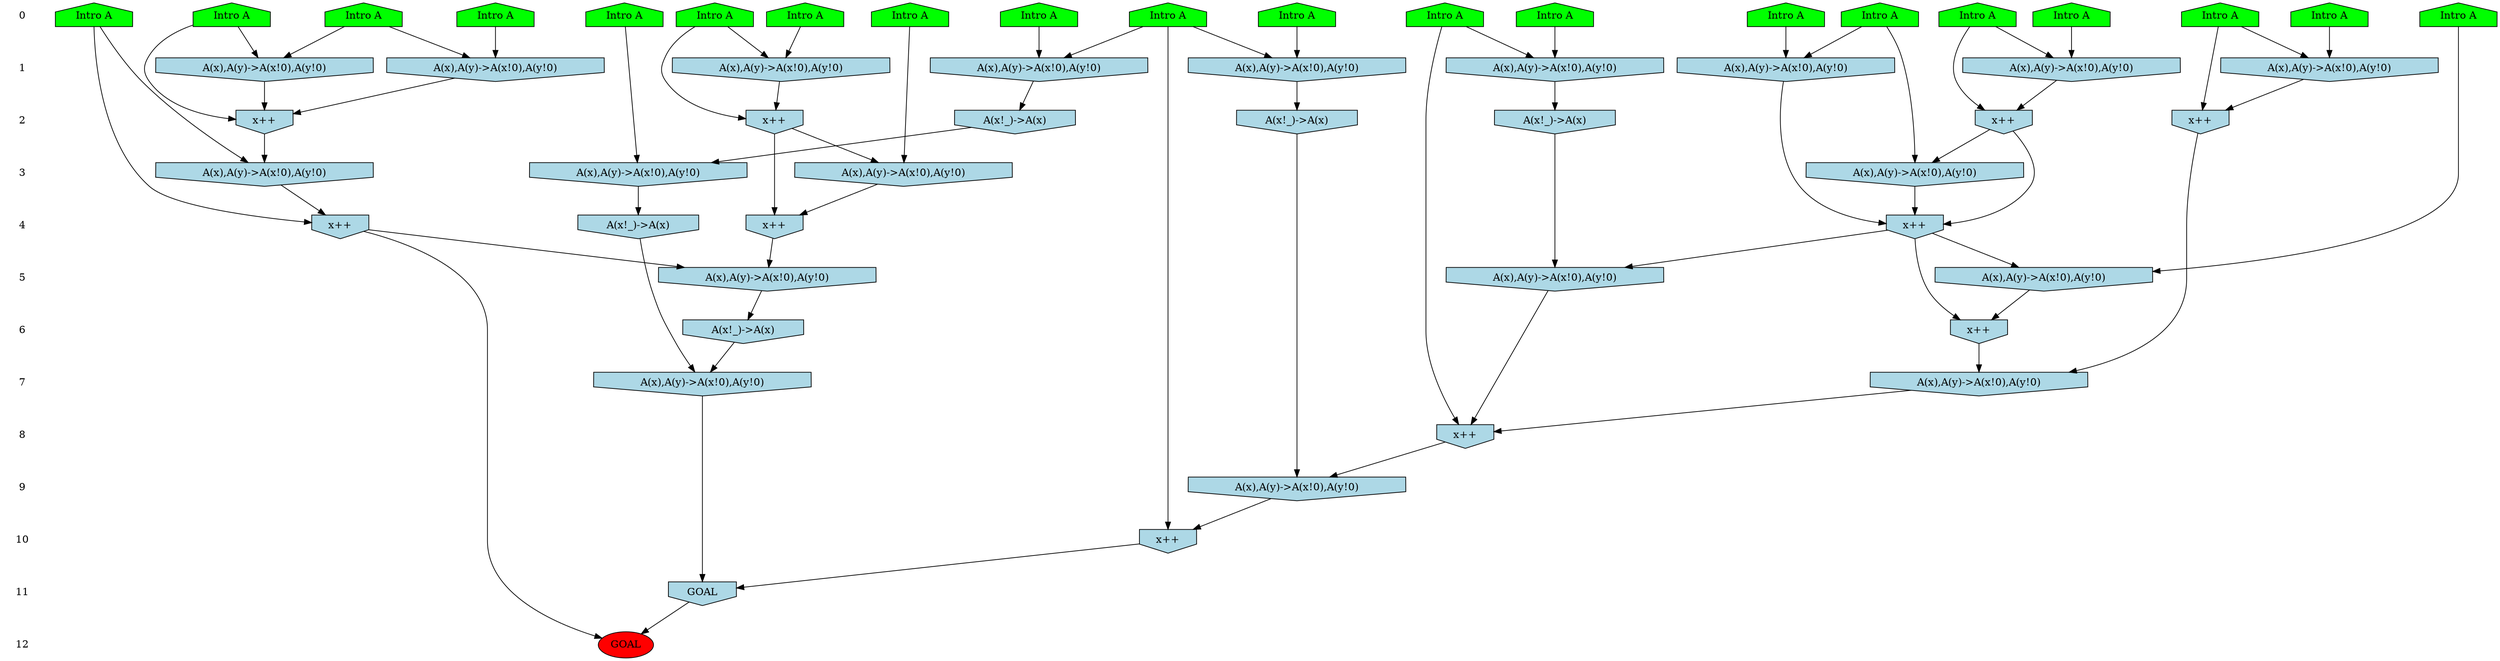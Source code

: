 /* Compression of 1 causal flows obtained in average at 2.631926E+00 t.u */
/* Compressed causal flows were: [810] */
digraph G{
 ranksep=.5 ; 
{ rank = same ; "0" [shape=plaintext] ; node_1 [label ="Intro A", shape=house, style=filled, fillcolor=green] ;
node_2 [label ="Intro A", shape=house, style=filled, fillcolor=green] ;
node_3 [label ="Intro A", shape=house, style=filled, fillcolor=green] ;
node_4 [label ="Intro A", shape=house, style=filled, fillcolor=green] ;
node_5 [label ="Intro A", shape=house, style=filled, fillcolor=green] ;
node_6 [label ="Intro A", shape=house, style=filled, fillcolor=green] ;
node_7 [label ="Intro A", shape=house, style=filled, fillcolor=green] ;
node_8 [label ="Intro A", shape=house, style=filled, fillcolor=green] ;
node_9 [label ="Intro A", shape=house, style=filled, fillcolor=green] ;
node_10 [label ="Intro A", shape=house, style=filled, fillcolor=green] ;
node_11 [label ="Intro A", shape=house, style=filled, fillcolor=green] ;
node_12 [label ="Intro A", shape=house, style=filled, fillcolor=green] ;
node_13 [label ="Intro A", shape=house, style=filled, fillcolor=green] ;
node_14 [label ="Intro A", shape=house, style=filled, fillcolor=green] ;
node_15 [label ="Intro A", shape=house, style=filled, fillcolor=green] ;
node_16 [label ="Intro A", shape=house, style=filled, fillcolor=green] ;
node_17 [label ="Intro A", shape=house, style=filled, fillcolor=green] ;
node_18 [label ="Intro A", shape=house, style=filled, fillcolor=green] ;
node_19 [label ="Intro A", shape=house, style=filled, fillcolor=green] ;
node_20 [label ="Intro A", shape=house, style=filled, fillcolor=green] ;
}
{ rank = same ; "1" [shape=plaintext] ; node_21 [label="A(x),A(y)->A(x!0),A(y!0)", shape=invhouse, style=filled, fillcolor = lightblue] ;
node_22 [label="A(x),A(y)->A(x!0),A(y!0)", shape=invhouse, style=filled, fillcolor = lightblue] ;
node_23 [label="A(x),A(y)->A(x!0),A(y!0)", shape=invhouse, style=filled, fillcolor = lightblue] ;
node_24 [label="A(x),A(y)->A(x!0),A(y!0)", shape=invhouse, style=filled, fillcolor = lightblue] ;
node_25 [label="A(x),A(y)->A(x!0),A(y!0)", shape=invhouse, style=filled, fillcolor = lightblue] ;
node_28 [label="A(x),A(y)->A(x!0),A(y!0)", shape=invhouse, style=filled, fillcolor = lightblue] ;
node_29 [label="A(x),A(y)->A(x!0),A(y!0)", shape=invhouse, style=filled, fillcolor = lightblue] ;
node_30 [label="A(x),A(y)->A(x!0),A(y!0)", shape=invhouse, style=filled, fillcolor = lightblue] ;
node_44 [label="A(x),A(y)->A(x!0),A(y!0)", shape=invhouse, style=filled, fillcolor = lightblue] ;
}
{ rank = same ; "2" [shape=plaintext] ; node_26 [label="x++", shape=invhouse, style=filled, fillcolor = lightblue] ;
node_27 [label="x++", shape=invhouse, style=filled, fillcolor = lightblue] ;
node_31 [label="x++", shape=invhouse, style=filled, fillcolor = lightblue] ;
node_32 [label="A(x!_)->A(x)", shape=invhouse, style=filled, fillcolor = lightblue] ;
node_33 [label="A(x!_)->A(x)", shape=invhouse, style=filled, fillcolor = lightblue] ;
node_34 [label="x++", shape=invhouse, style=filled, fillcolor = lightblue] ;
node_45 [label="A(x!_)->A(x)", shape=invhouse, style=filled, fillcolor = lightblue] ;
}
{ rank = same ; "3" [shape=plaintext] ; node_35 [label="A(x),A(y)->A(x!0),A(y!0)", shape=invhouse, style=filled, fillcolor = lightblue] ;
node_40 [label="A(x),A(y)->A(x!0),A(y!0)", shape=invhouse, style=filled, fillcolor = lightblue] ;
node_42 [label="A(x),A(y)->A(x!0),A(y!0)", shape=invhouse, style=filled, fillcolor = lightblue] ;
node_46 [label="A(x),A(y)->A(x!0),A(y!0)", shape=invhouse, style=filled, fillcolor = lightblue] ;
}
{ rank = same ; "4" [shape=plaintext] ; node_36 [label="x++", shape=invhouse, style=filled, fillcolor = lightblue] ;
node_47 [label="x++", shape=invhouse, style=filled, fillcolor = lightblue] ;
node_48 [label="x++", shape=invhouse, style=filled, fillcolor = lightblue] ;
node_50 [label="A(x!_)->A(x)", shape=invhouse, style=filled, fillcolor = lightblue] ;
}
{ rank = same ; "5" [shape=plaintext] ; node_37 [label="A(x),A(y)->A(x!0),A(y!0)", shape=invhouse, style=filled, fillcolor = lightblue] ;
node_39 [label="A(x),A(y)->A(x!0),A(y!0)", shape=invhouse, style=filled, fillcolor = lightblue] ;
node_49 [label="A(x),A(y)->A(x!0),A(y!0)", shape=invhouse, style=filled, fillcolor = lightblue] ;
}
{ rank = same ; "6" [shape=plaintext] ; node_38 [label="x++", shape=invhouse, style=filled, fillcolor = lightblue] ;
node_52 [label="A(x!_)->A(x)", shape=invhouse, style=filled, fillcolor = lightblue] ;
}
{ rank = same ; "7" [shape=plaintext] ; node_41 [label="A(x),A(y)->A(x!0),A(y!0)", shape=invhouse, style=filled, fillcolor = lightblue] ;
node_54 [label="A(x),A(y)->A(x!0),A(y!0)", shape=invhouse, style=filled, fillcolor = lightblue] ;
}
{ rank = same ; "8" [shape=plaintext] ; node_43 [label="x++", shape=invhouse, style=filled, fillcolor = lightblue] ;
}
{ rank = same ; "9" [shape=plaintext] ; node_51 [label="A(x),A(y)->A(x!0),A(y!0)", shape=invhouse, style=filled, fillcolor = lightblue] ;
}
{ rank = same ; "10" [shape=plaintext] ; node_53 [label="x++", shape=invhouse, style=filled, fillcolor = lightblue] ;
}
{ rank = same ; "11" [shape=plaintext] ; node_55 [label="GOAL", shape=invhouse, style=filled, fillcolor = lightblue] ;
}
{ rank = same ; "12" [shape=plaintext] ; node_56 [label ="GOAL", style=filled, fillcolor=red] ;
}
"0" -> "1" [style="invis"]; 
"1" -> "2" [style="invis"]; 
"2" -> "3" [style="invis"]; 
"3" -> "4" [style="invis"]; 
"4" -> "5" [style="invis"]; 
"5" -> "6" [style="invis"]; 
"6" -> "7" [style="invis"]; 
"7" -> "8" [style="invis"]; 
"8" -> "9" [style="invis"]; 
"9" -> "10" [style="invis"]; 
"10" -> "11" [style="invis"]; 
"11" -> "12" [style="invis"]; 
node_15 -> node_21
node_16 -> node_21
node_2 -> node_22
node_4 -> node_22
node_3 -> node_23
node_20 -> node_23
node_5 -> node_24
node_7 -> node_24
node_10 -> node_25
node_12 -> node_25
node_16 -> node_26
node_21 -> node_26
node_3 -> node_27
node_23 -> node_27
node_11 -> node_28
node_18 -> node_28
node_2 -> node_29
node_9 -> node_29
node_1 -> node_30
node_19 -> node_30
node_9 -> node_31
node_22 -> node_31
node_29 -> node_31
node_28 -> node_32
node_25 -> node_33
node_5 -> node_34
node_24 -> node_34
node_19 -> node_35
node_27 -> node_35
node_27 -> node_36
node_30 -> node_36
node_35 -> node_36
node_8 -> node_37
node_36 -> node_37
node_36 -> node_38
node_37 -> node_38
node_33 -> node_39
node_36 -> node_39
node_6 -> node_40
node_31 -> node_40
node_34 -> node_41
node_38 -> node_41
node_13 -> node_42
node_32 -> node_42
node_12 -> node_43
node_39 -> node_43
node_41 -> node_43
node_11 -> node_44
node_17 -> node_44
node_44 -> node_45
node_14 -> node_46
node_26 -> node_46
node_26 -> node_47
node_46 -> node_47
node_6 -> node_48
node_40 -> node_48
node_47 -> node_49
node_48 -> node_49
node_42 -> node_50
node_43 -> node_51
node_45 -> node_51
node_49 -> node_52
node_11 -> node_53
node_51 -> node_53
node_50 -> node_54
node_52 -> node_54
node_53 -> node_55
node_54 -> node_55
node_48 -> node_56
node_55 -> node_56
}
/*
 Dot generation time: 0.000644
*/